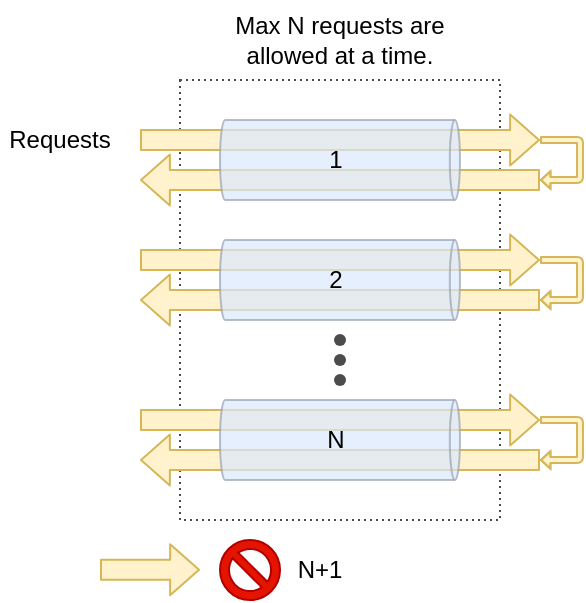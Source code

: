 <mxfile>
    <diagram id="CGz5gvUMxi6If3MVP1VV" name="image">
        <mxGraphModel dx="464" dy="546" grid="1" gridSize="10" guides="1" tooltips="1" connect="1" arrows="1" fold="1" page="1" pageScale="1" pageWidth="827" pageHeight="1169" math="0" shadow="0">
            <root>
                <mxCell id="0"/>
                <mxCell id="1" parent="0"/>
                <mxCell id="127" value="" style="rounded=0;whiteSpace=wrap;html=1;opacity=70;fillColor=none;dashed=1;dashPattern=1 2;" parent="1" vertex="1">
                    <mxGeometry x="340" y="460" width="160" height="220" as="geometry"/>
                </mxCell>
                <mxCell id="34" value="" style="edgeStyle=none;html=1;" parent="1" edge="1">
                    <mxGeometry relative="1" as="geometry">
                        <mxPoint x="2822" y="-710.0" as="targetPoint"/>
                    </mxGeometry>
                </mxCell>
                <mxCell id="105" value="" style="shape=flexArrow;endArrow=classic;html=1;endWidth=14.444;endSize=4.478;fillColor=#fff2cc;strokeColor=#d6b656;" parent="1" edge="1">
                    <mxGeometry width="50" height="50" relative="1" as="geometry">
                        <mxPoint x="320" y="490" as="sourcePoint"/>
                        <mxPoint x="520" y="490" as="targetPoint"/>
                    </mxGeometry>
                </mxCell>
                <mxCell id="113" value="Requests" style="text;html=1;strokeColor=none;fillColor=none;align=center;verticalAlign=middle;whiteSpace=wrap;rounded=0;" parent="1" vertex="1">
                    <mxGeometry x="250" y="480" width="60" height="20" as="geometry"/>
                </mxCell>
                <mxCell id="117" value="" style="shape=flexArrow;endArrow=classic;html=1;endWidth=14.444;endSize=4.478;fillColor=#fff2cc;strokeColor=#d6b656;" parent="1" edge="1">
                    <mxGeometry width="50" height="50" relative="1" as="geometry">
                        <mxPoint x="520" y="510" as="sourcePoint"/>
                        <mxPoint x="320" y="510" as="targetPoint"/>
                    </mxGeometry>
                </mxCell>
                <mxCell id="118" value="" style="shape=flexArrow;endArrow=classic;html=1;endWidth=4.704;endSize=1.236;fillColor=#fff2cc;strokeColor=#d6b656;width=2.953;" parent="1" edge="1">
                    <mxGeometry width="50" height="50" relative="1" as="geometry">
                        <mxPoint x="520" y="490" as="sourcePoint"/>
                        <mxPoint x="520" y="510" as="targetPoint"/>
                        <Array as="points">
                            <mxPoint x="540" y="490"/>
                            <mxPoint x="540" y="500"/>
                            <mxPoint x="540" y="510"/>
                        </Array>
                    </mxGeometry>
                </mxCell>
                <mxCell id="107" value="1" style="shape=cylinder3;whiteSpace=wrap;html=1;boundedLbl=1;backgroundOutline=1;size=2.547;fillColor=#dae8fc;strokeColor=#99a3b1;rotation=90;opacity=70;horizontal=0;" parent="1" vertex="1">
                    <mxGeometry x="400" y="440" width="40" height="120" as="geometry"/>
                </mxCell>
                <mxCell id="119" value="" style="shape=flexArrow;endArrow=classic;html=1;endWidth=14.444;endSize=4.478;fillColor=#fff2cc;strokeColor=#d6b656;" parent="1" edge="1">
                    <mxGeometry width="50" height="50" relative="1" as="geometry">
                        <mxPoint x="320.0" y="630" as="sourcePoint"/>
                        <mxPoint x="520" y="630" as="targetPoint"/>
                    </mxGeometry>
                </mxCell>
                <mxCell id="120" value="" style="shape=flexArrow;endArrow=classic;html=1;endWidth=14.444;endSize=4.478;fillColor=#fff2cc;strokeColor=#d6b656;" parent="1" edge="1">
                    <mxGeometry width="50" height="50" relative="1" as="geometry">
                        <mxPoint x="520" y="650" as="sourcePoint"/>
                        <mxPoint x="320.0" y="650" as="targetPoint"/>
                    </mxGeometry>
                </mxCell>
                <mxCell id="121" value="" style="shape=flexArrow;endArrow=classic;html=1;endWidth=4.704;endSize=1.236;fillColor=#fff2cc;strokeColor=#d6b656;width=2.953;" parent="1" edge="1">
                    <mxGeometry width="50" height="50" relative="1" as="geometry">
                        <mxPoint x="520" y="630" as="sourcePoint"/>
                        <mxPoint x="520" y="650" as="targetPoint"/>
                        <Array as="points">
                            <mxPoint x="540" y="630"/>
                            <mxPoint x="540" y="640"/>
                            <mxPoint x="540" y="650"/>
                        </Array>
                    </mxGeometry>
                </mxCell>
                <mxCell id="122" value="N" style="shape=cylinder3;whiteSpace=wrap;html=1;boundedLbl=1;backgroundOutline=1;size=2.547;fillColor=#dae8fc;strokeColor=#99a3b1;rotation=90;opacity=70;horizontal=0;" parent="1" vertex="1">
                    <mxGeometry x="400" y="580" width="40" height="120" as="geometry"/>
                </mxCell>
                <mxCell id="123" value="" style="shape=flexArrow;endArrow=classic;html=1;endWidth=14.444;endSize=4.478;fillColor=#fff2cc;strokeColor=#d6b656;" parent="1" edge="1">
                    <mxGeometry width="50" height="50" relative="1" as="geometry">
                        <mxPoint x="320.0" y="550" as="sourcePoint"/>
                        <mxPoint x="520" y="550" as="targetPoint"/>
                    </mxGeometry>
                </mxCell>
                <mxCell id="124" value="" style="shape=flexArrow;endArrow=classic;html=1;endWidth=14.444;endSize=4.478;fillColor=#fff2cc;strokeColor=#d6b656;" parent="1" edge="1">
                    <mxGeometry width="50" height="50" relative="1" as="geometry">
                        <mxPoint x="520" y="570" as="sourcePoint"/>
                        <mxPoint x="320.0" y="570" as="targetPoint"/>
                    </mxGeometry>
                </mxCell>
                <mxCell id="125" value="" style="shape=flexArrow;endArrow=classic;html=1;endWidth=4.704;endSize=1.236;fillColor=#fff2cc;strokeColor=#d6b656;width=2.953;" parent="1" edge="1">
                    <mxGeometry width="50" height="50" relative="1" as="geometry">
                        <mxPoint x="520" y="550" as="sourcePoint"/>
                        <mxPoint x="520" y="570" as="targetPoint"/>
                        <Array as="points">
                            <mxPoint x="540" y="550"/>
                            <mxPoint x="540" y="560"/>
                            <mxPoint x="540" y="570"/>
                        </Array>
                    </mxGeometry>
                </mxCell>
                <mxCell id="126" value="2" style="shape=cylinder3;whiteSpace=wrap;html=1;boundedLbl=1;backgroundOutline=1;size=2.547;fillColor=#dae8fc;strokeColor=#99a3b1;rotation=90;opacity=70;horizontal=0;" parent="1" vertex="1">
                    <mxGeometry x="400" y="500" width="40" height="120" as="geometry"/>
                </mxCell>
                <mxCell id="132" value="" style="group" parent="1" vertex="1" connectable="0">
                    <mxGeometry x="410" y="580" width="20" height="40" as="geometry"/>
                </mxCell>
                <mxCell id="129" value="" style="shape=waypoint;sketch=0;fillStyle=solid;size=6;pointerEvents=1;points=[];fillColor=none;resizable=0;rotatable=0;perimeter=centerPerimeter;snapToPoint=1;dashed=1;dashPattern=1 2;opacity=70;" parent="132" vertex="1">
                    <mxGeometry width="20" height="20" as="geometry"/>
                </mxCell>
                <mxCell id="130" value="" style="shape=waypoint;sketch=0;fillStyle=solid;size=6;pointerEvents=1;points=[];fillColor=none;resizable=0;rotatable=0;perimeter=centerPerimeter;snapToPoint=1;dashed=1;dashPattern=1 2;opacity=70;" parent="132" vertex="1">
                    <mxGeometry y="10" width="20" height="20" as="geometry"/>
                </mxCell>
                <mxCell id="131" value="" style="shape=waypoint;sketch=0;fillStyle=solid;size=6;pointerEvents=1;points=[];fillColor=none;resizable=0;rotatable=0;perimeter=centerPerimeter;snapToPoint=1;dashed=1;dashPattern=1 2;opacity=70;" parent="132" vertex="1">
                    <mxGeometry y="20" width="20" height="20" as="geometry"/>
                </mxCell>
                <mxCell id="133" value="Max N requests are allowed at a time." style="text;html=1;strokeColor=none;fillColor=none;align=center;verticalAlign=middle;whiteSpace=wrap;rounded=0;" parent="1" vertex="1">
                    <mxGeometry x="350" y="420" width="140" height="40" as="geometry"/>
                </mxCell>
                <mxCell id="134" value="" style="shape=flexArrow;endArrow=classic;html=1;endWidth=14.444;endSize=4.478;fillColor=#fff2cc;strokeColor=#d6b656;" edge="1" parent="1">
                    <mxGeometry width="50" height="50" relative="1" as="geometry">
                        <mxPoint x="300" y="704.88" as="sourcePoint"/>
                        <mxPoint x="350" y="704.88" as="targetPoint"/>
                    </mxGeometry>
                </mxCell>
                <mxCell id="137" value="" style="verticalLabelPosition=bottom;verticalAlign=top;html=1;shape=mxgraph.basic.no_symbol;fillColor=#e51400;fontColor=#ffffff;strokeColor=#B20000;" vertex="1" parent="1">
                    <mxGeometry x="360" y="690" width="30" height="30" as="geometry"/>
                </mxCell>
                <mxCell id="138" value="N+1" style="text;html=1;strokeColor=none;fillColor=none;align=center;verticalAlign=middle;whiteSpace=wrap;rounded=0;" vertex="1" parent="1">
                    <mxGeometry x="390" y="690" width="40" height="30" as="geometry"/>
                </mxCell>
            </root>
        </mxGraphModel>
    </diagram>
</mxfile>